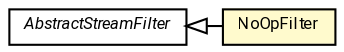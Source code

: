 #!/usr/local/bin/dot
#
# Class diagram 
# Generated by UMLGraph version R5_7_2-60-g0e99a6 (http://www.spinellis.gr/umlgraph/)
#

digraph G {
	graph [fontnames="svg"]
	edge [fontname="Roboto",fontsize=7,labelfontname="Roboto",labelfontsize=7,color="black"];
	node [fontname="Roboto",fontcolor="black",fontsize=8,shape=plaintext,margin=0,width=0,height=0];
	nodesep=0.15;
	ranksep=0.25;
	rankdir=LR;
	// de.lmu.ifi.dbs.elki.datasource.filter.AbstractStreamFilter
	c7336561 [label=<<table title="de.lmu.ifi.dbs.elki.datasource.filter.AbstractStreamFilter" border="0" cellborder="1" cellspacing="0" cellpadding="2" href="AbstractStreamFilter.html" target="_parent">
		<tr><td><table border="0" cellspacing="0" cellpadding="1">
		<tr><td align="center" balign="center"> <font face="Roboto"><i>AbstractStreamFilter</i></font> </td></tr>
		</table></td></tr>
		</table>>, URL="AbstractStreamFilter.html"];
	// de.lmu.ifi.dbs.elki.datasource.filter.NoOpFilter
	c7336564 [label=<<table title="de.lmu.ifi.dbs.elki.datasource.filter.NoOpFilter" border="0" cellborder="1" cellspacing="0" cellpadding="2" bgcolor="lemonChiffon" href="NoOpFilter.html" target="_parent">
		<tr><td><table border="0" cellspacing="0" cellpadding="1">
		<tr><td align="center" balign="center"> <font face="Roboto">NoOpFilter</font> </td></tr>
		</table></td></tr>
		</table>>, URL="NoOpFilter.html"];
	// de.lmu.ifi.dbs.elki.datasource.filter.NoOpFilter extends de.lmu.ifi.dbs.elki.datasource.filter.AbstractStreamFilter
	c7336561 -> c7336564 [arrowtail=empty,dir=back,weight=10];
}

